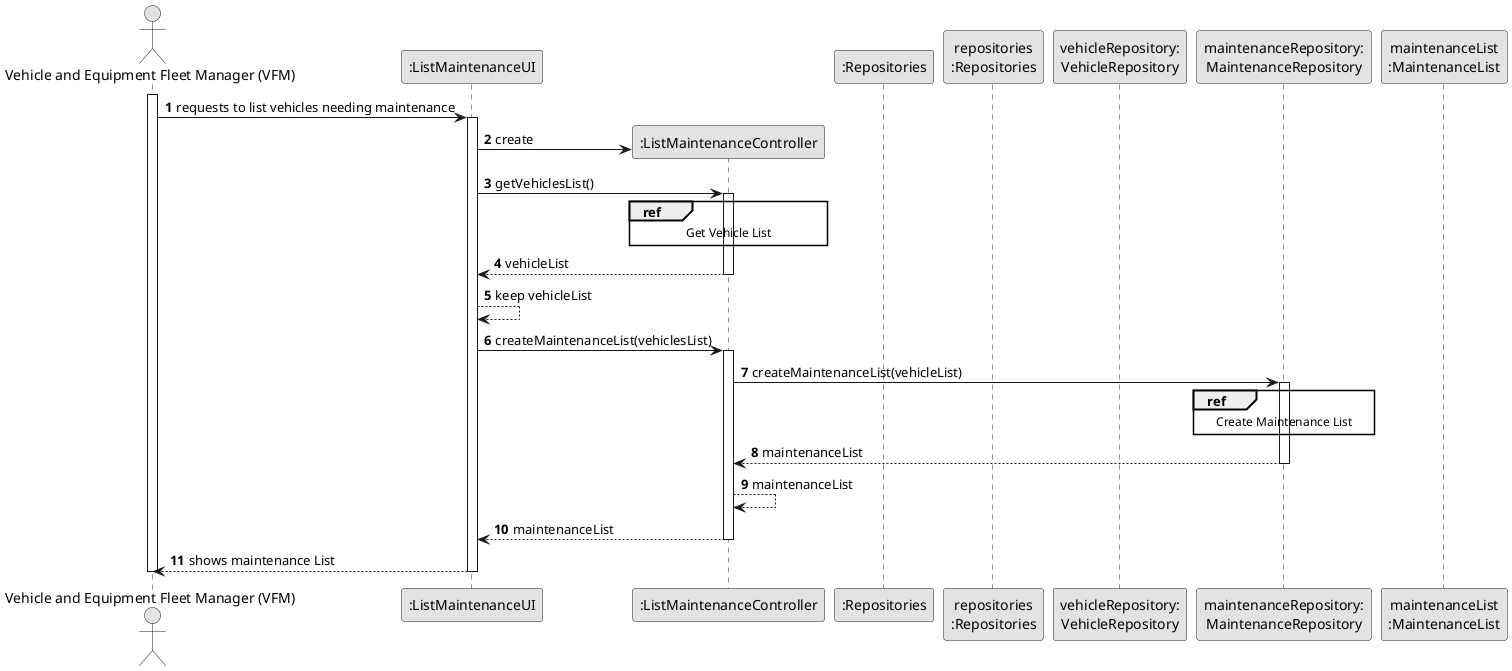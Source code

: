 @startuml
skinparam monochrome true
skinparam packageStyle rectangle
skinparam shadowing false


autonumber

'hide footbox
actor "Vehicle and Equipment Fleet Manager (VFM)" as VFM
participant ":ListMaintenanceUI" as UI
participant ":ListMaintenanceController" as CTRL
participant ":Repositories" as RepositorySingleton
participant "repositories\n:Repositories" as PLAT
participant "vehicleRepository:\nVehicleRepository" as VehicleRepository
participant "maintenanceRepository:\nMaintenanceRepository" as MaintenanceRepository
participant "maintenanceList\n:MaintenanceList" as MaintenanceList
activate VFM

    VFM -> UI : requests to list vehicles needing maintenance
    activate UI

        UI -> CTRL** : create

        UI -> CTRL : getVehiclesList()
        activate CTRL

            ref over CTRL
                Get Vehicle List
            end ref

            CTRL --> UI : vehicleList
        deactivate CTRL

        UI --> UI : keep vehicleList

        UI -> CTRL : createMaintenanceList(vehiclesList)
        activate CTRL

        CTRL -> MaintenanceRepository: createMaintenanceList(vehicleList)
        activate MaintenanceRepository

            ref over MaintenanceRepository
                Create Maintenance List
            end ref

        MaintenanceRepository --> CTRL: maintenanceList
        deactivate MaintenanceRepository

        CTRL --> CTRL : maintenanceList


            CTRL --> UI : maintenanceList
        deactivate CTRL

        UI --> VFM : shows maintenance List
    deactivate UI

deactivate VFM

@enduml